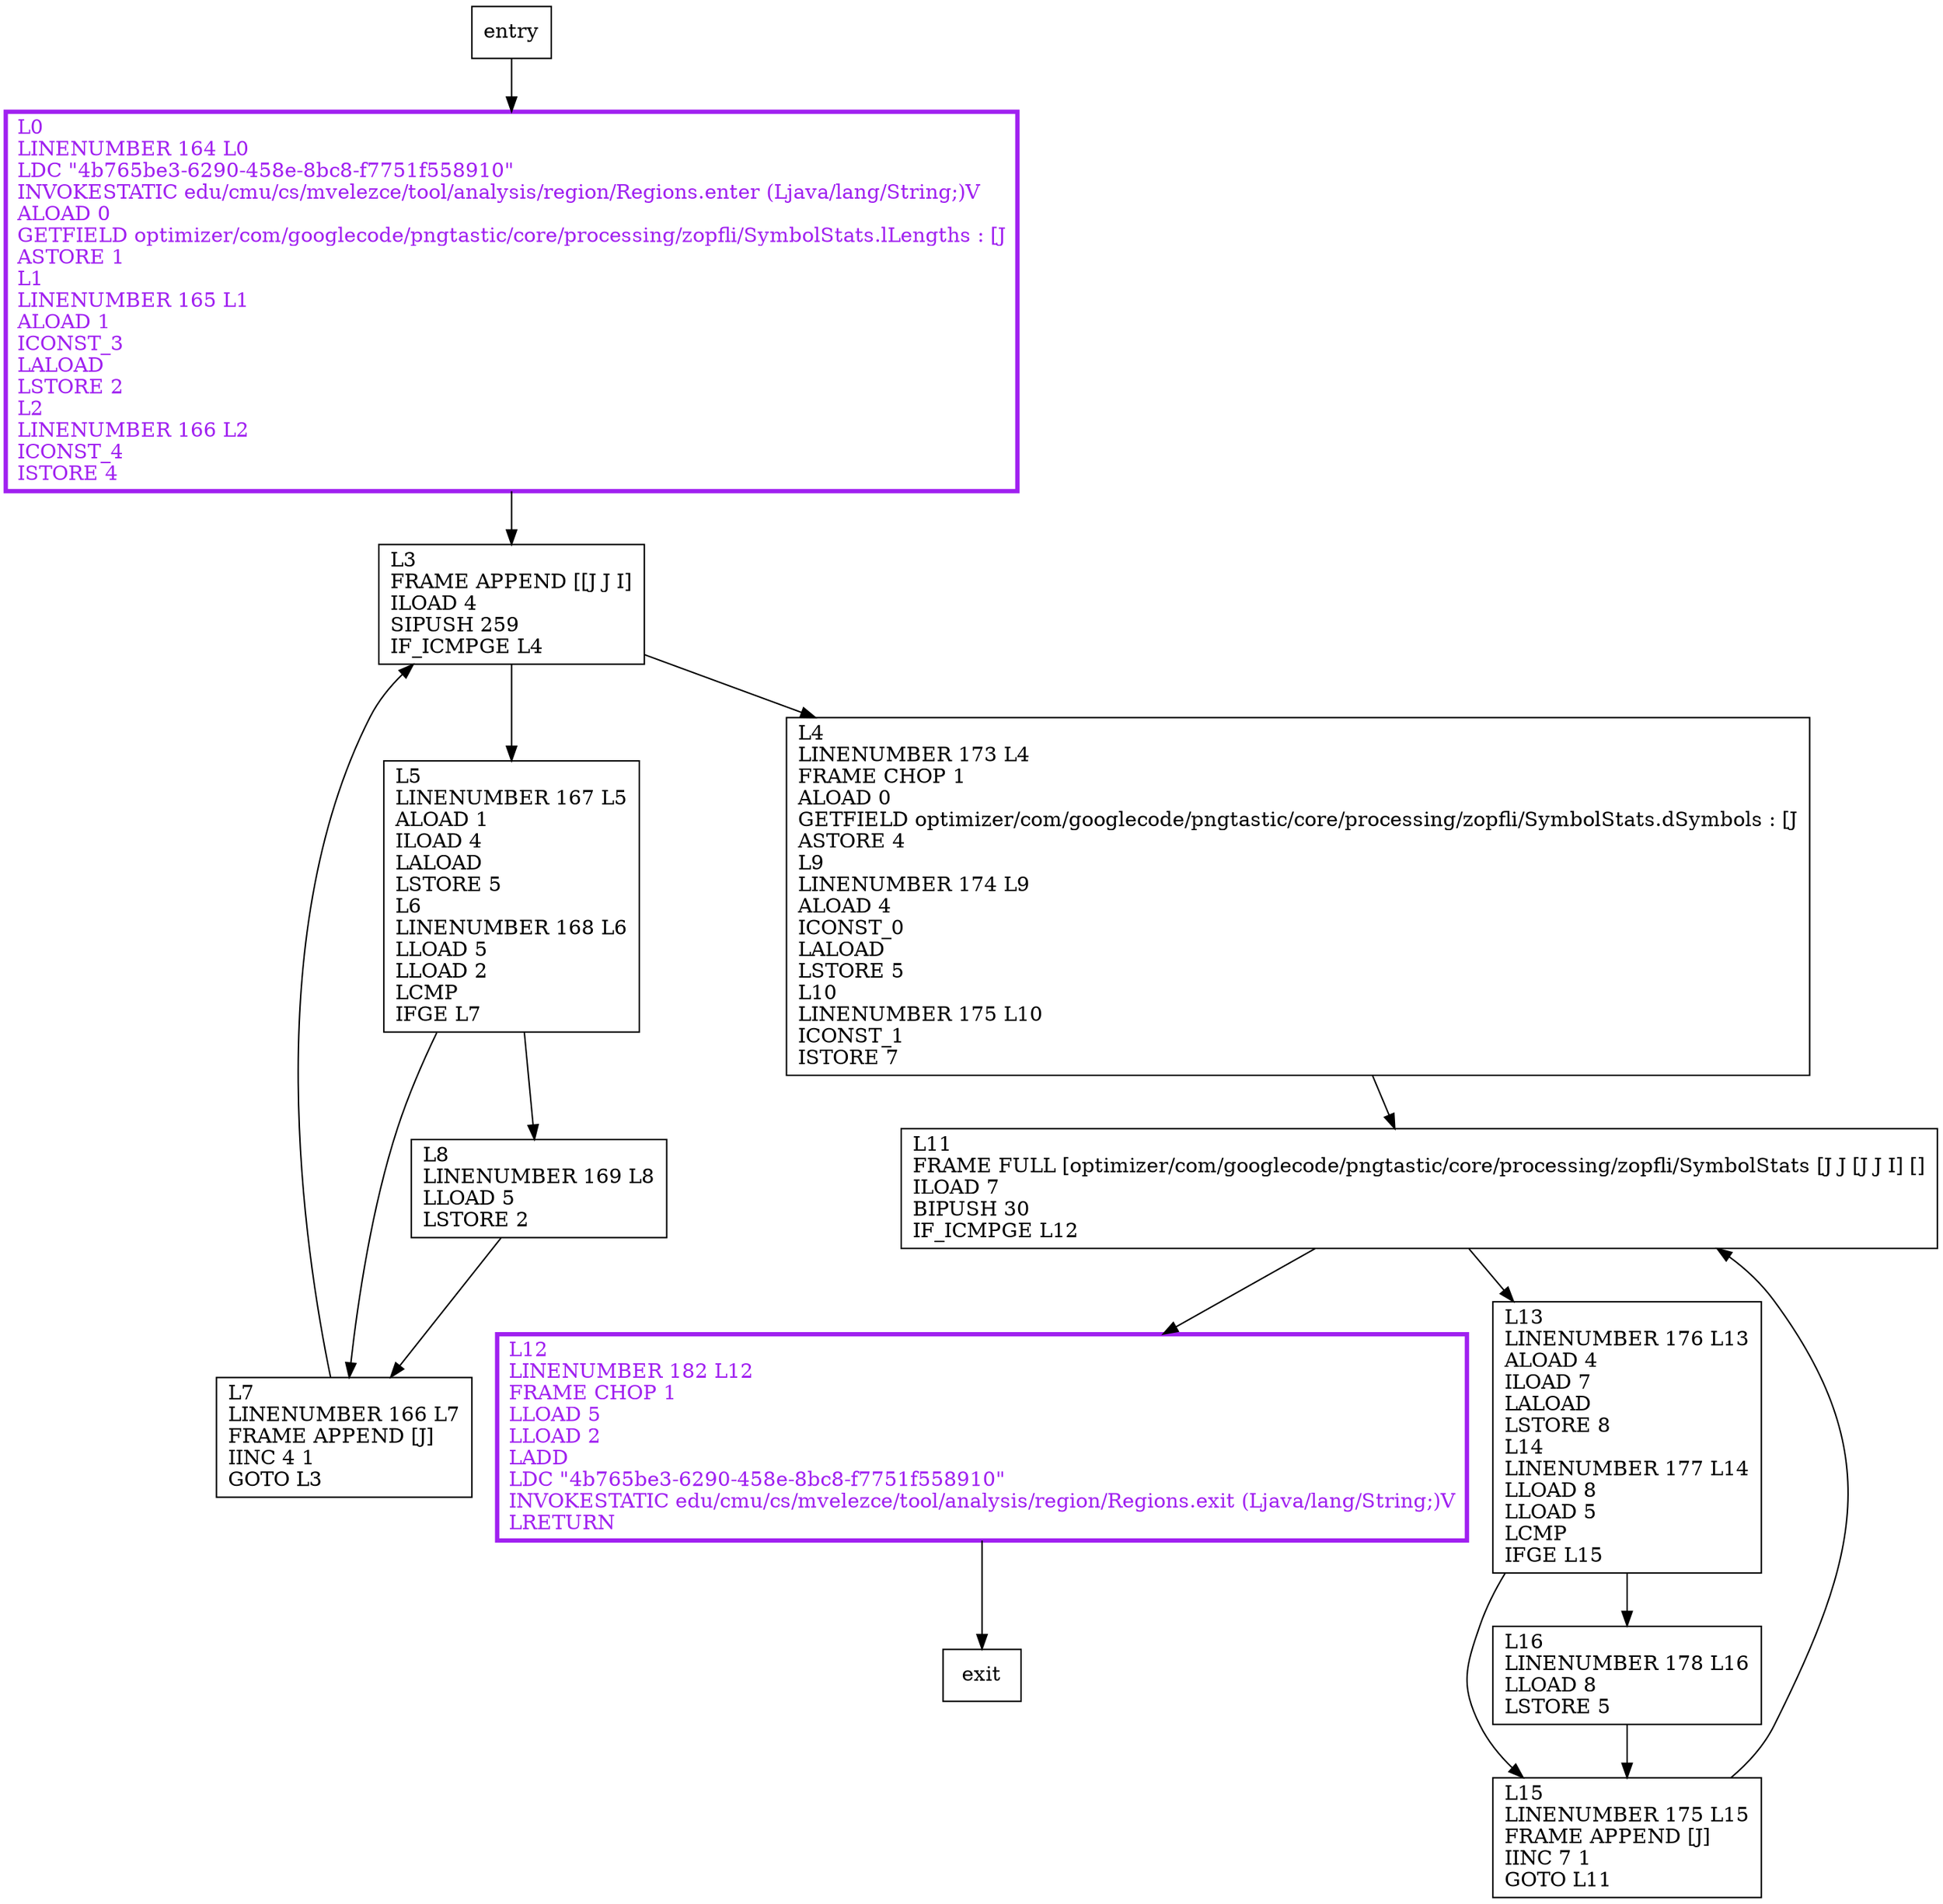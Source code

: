 digraph minCost {
node [shape=record];
1399091185 [label="L4\lLINENUMBER 173 L4\lFRAME CHOP 1\lALOAD 0\lGETFIELD optimizer/com/googlecode/pngtastic/core/processing/zopfli/SymbolStats.dSymbols : [J\lASTORE 4\lL9\lLINENUMBER 174 L9\lALOAD 4\lICONST_0\lLALOAD\lLSTORE 5\lL10\lLINENUMBER 175 L10\lICONST_1\lISTORE 7\l"];
1694465889 [label="L12\lLINENUMBER 182 L12\lFRAME CHOP 1\lLLOAD 5\lLLOAD 2\lLADD\lLDC \"4b765be3-6290-458e-8bc8-f7751f558910\"\lINVOKESTATIC edu/cmu/cs/mvelezce/tool/analysis/region/Regions.exit (Ljava/lang/String;)V\lLRETURN\l"];
202798871 [label="L7\lLINENUMBER 166 L7\lFRAME APPEND [J]\lIINC 4 1\lGOTO L3\l"];
1533936166 [label="L13\lLINENUMBER 176 L13\lALOAD 4\lILOAD 7\lLALOAD\lLSTORE 8\lL14\lLINENUMBER 177 L14\lLLOAD 8\lLLOAD 5\lLCMP\lIFGE L15\l"];
1798532371 [label="L11\lFRAME FULL [optimizer/com/googlecode/pngtastic/core/processing/zopfli/SymbolStats [J J [J J I] []\lILOAD 7\lBIPUSH 30\lIF_ICMPGE L12\l"];
1922075554 [label="L5\lLINENUMBER 167 L5\lALOAD 1\lILOAD 4\lLALOAD\lLSTORE 5\lL6\lLINENUMBER 168 L6\lLLOAD 5\lLLOAD 2\lLCMP\lIFGE L7\l"];
306461456 [label="L3\lFRAME APPEND [[J J I]\lILOAD 4\lSIPUSH 259\lIF_ICMPGE L4\l"];
1647303491 [label="L8\lLINENUMBER 169 L8\lLLOAD 5\lLSTORE 2\l"];
1191653323 [label="L15\lLINENUMBER 175 L15\lFRAME APPEND [J]\lIINC 7 1\lGOTO L11\l"];
1948778624 [label="L16\lLINENUMBER 178 L16\lLLOAD 8\lLSTORE 5\l"];
1577454140 [label="L0\lLINENUMBER 164 L0\lLDC \"4b765be3-6290-458e-8bc8-f7751f558910\"\lINVOKESTATIC edu/cmu/cs/mvelezce/tool/analysis/region/Regions.enter (Ljava/lang/String;)V\lALOAD 0\lGETFIELD optimizer/com/googlecode/pngtastic/core/processing/zopfli/SymbolStats.lLengths : [J\lASTORE 1\lL1\lLINENUMBER 165 L1\lALOAD 1\lICONST_3\lLALOAD\lLSTORE 2\lL2\lLINENUMBER 166 L2\lICONST_4\lISTORE 4\l"];
entry;
exit;
1533936166 -> 1191653323;
1533936166 -> 1948778624;
1798532371 -> 1694465889;
1798532371 -> 1533936166;
1922075554 -> 202798871;
1922075554 -> 1647303491;
306461456 -> 1399091185;
306461456 -> 1922075554;
1647303491 -> 202798871;
1948778624 -> 1191653323;
1577454140 -> 306461456;
entry -> 1577454140;
1399091185 -> 1798532371;
1694465889 -> exit;
202798871 -> 306461456;
1191653323 -> 1798532371;
1694465889[fontcolor="purple", penwidth=3, color="purple"];
1577454140[fontcolor="purple", penwidth=3, color="purple"];
}
